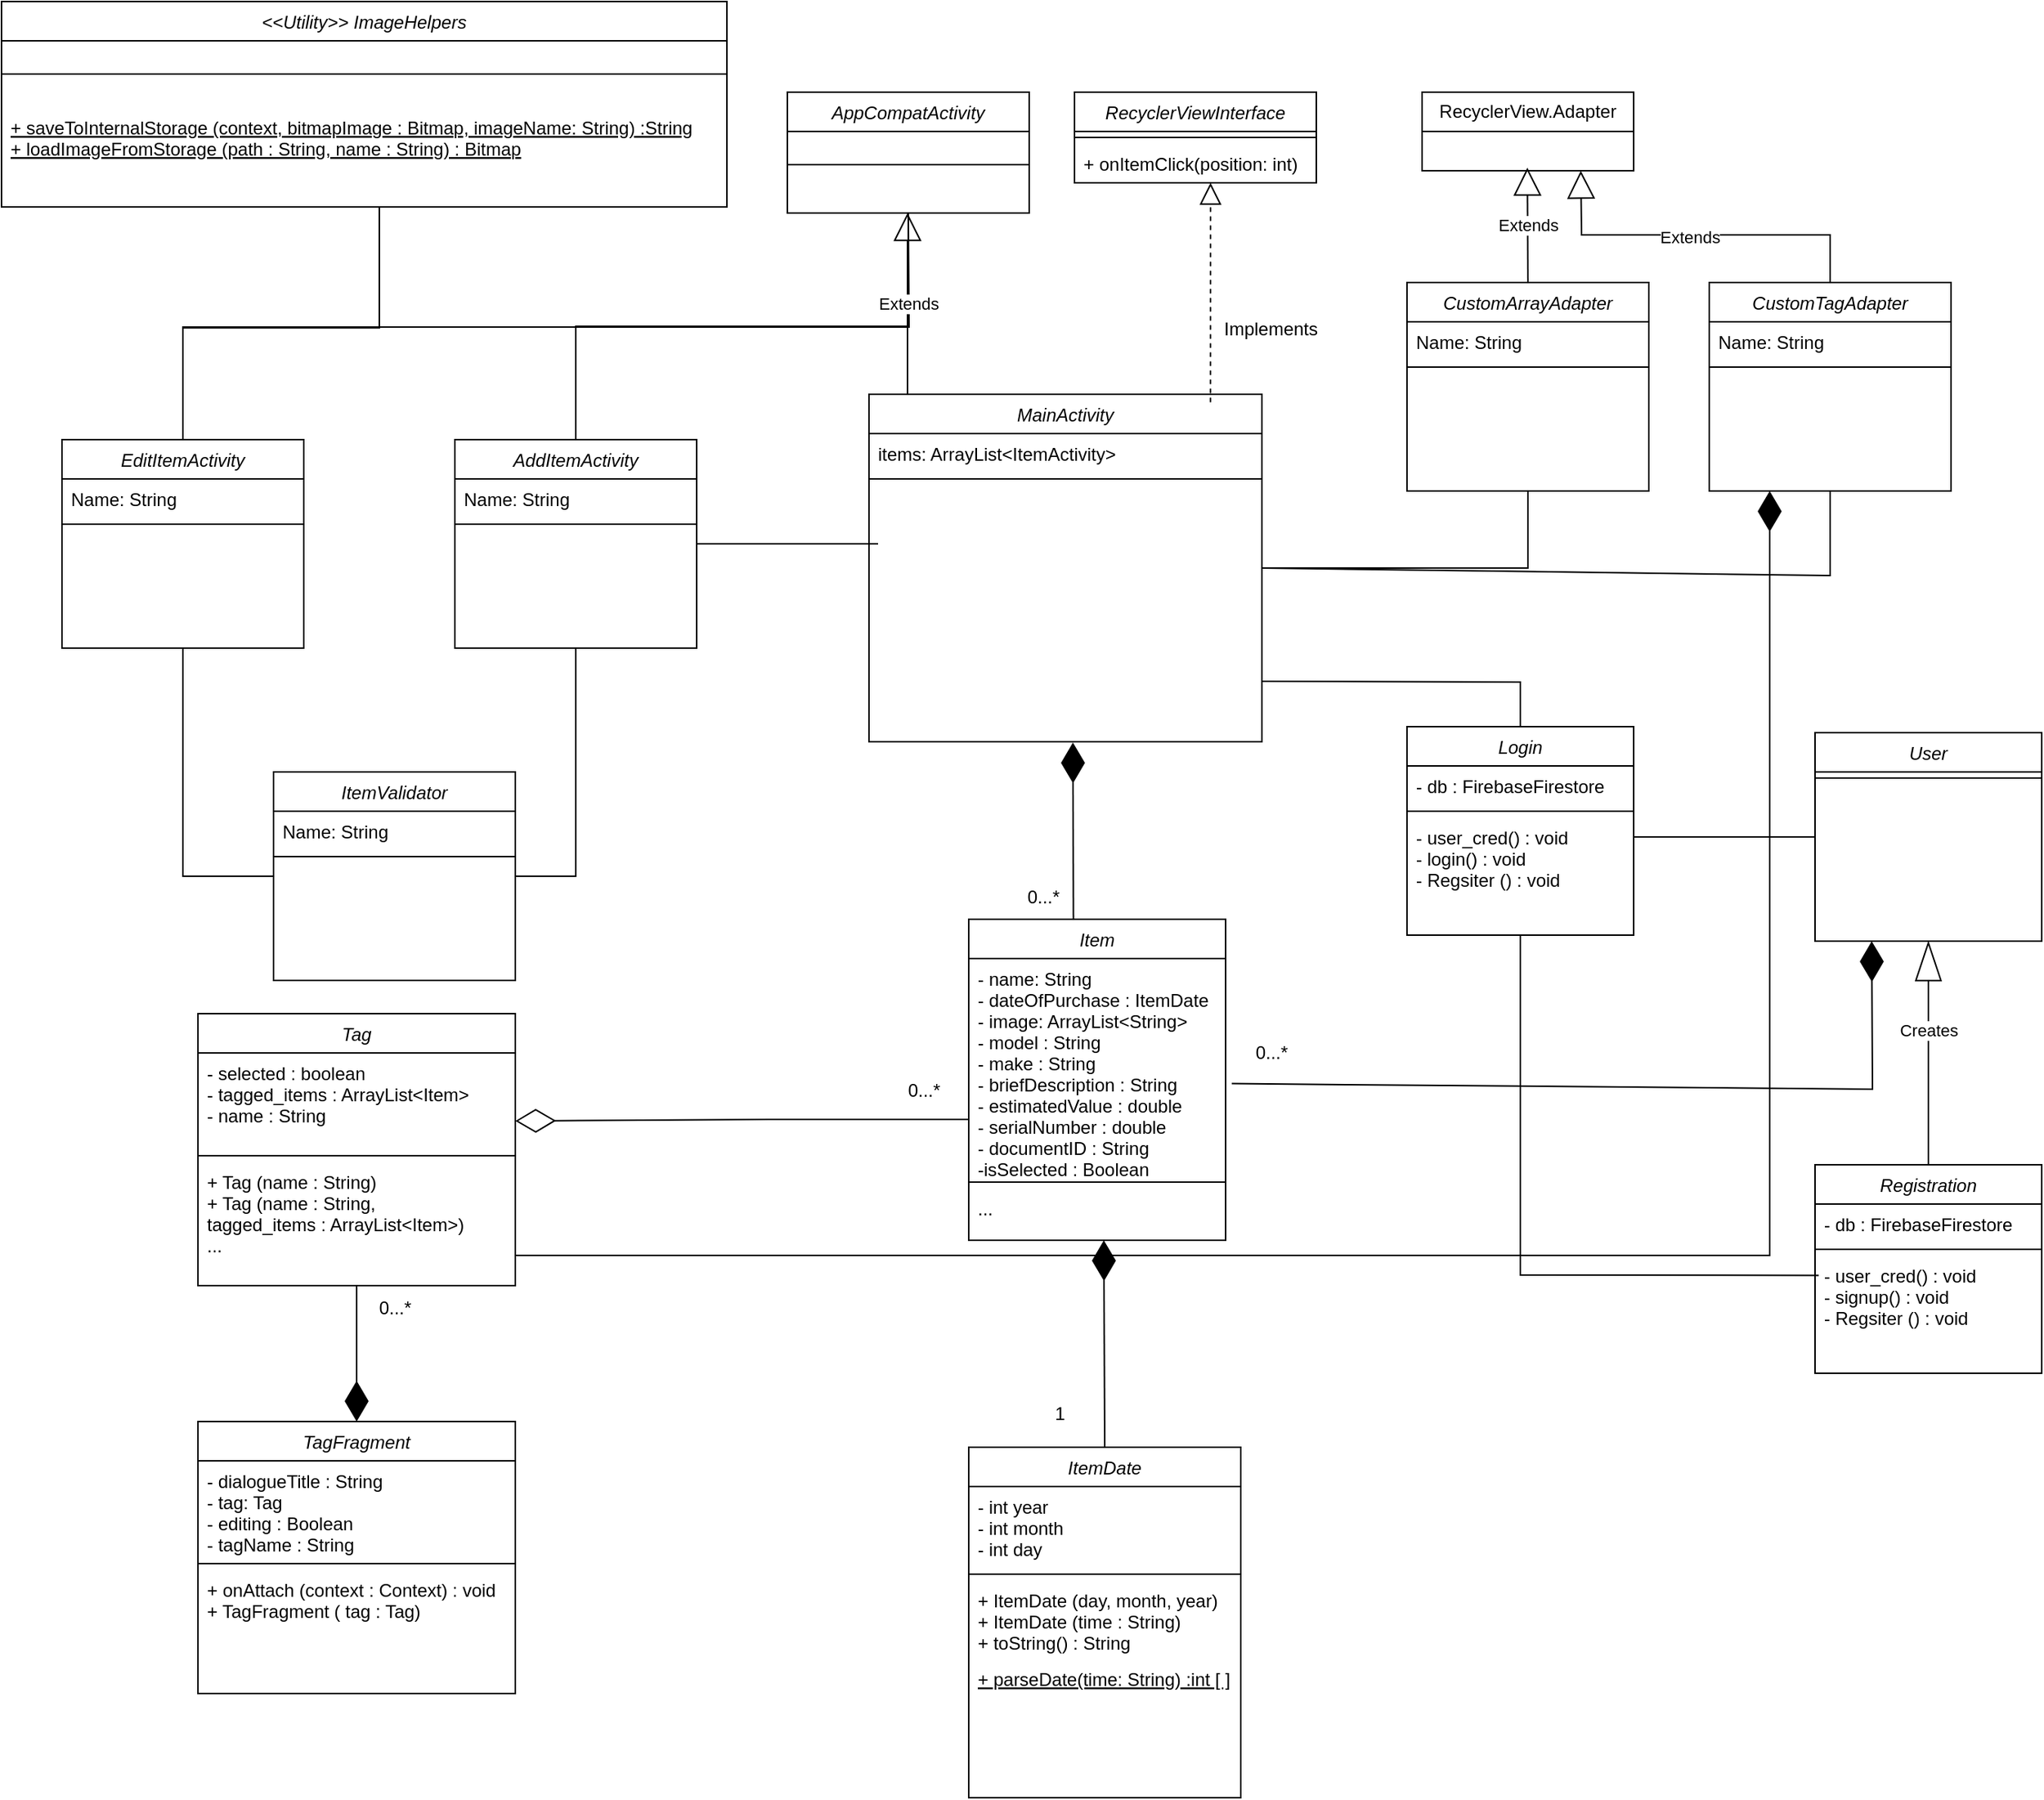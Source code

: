 <mxfile version="22.1.0" type="device">
  <diagram name="Page-1" id="D5rEtksEsVen9o-fTNwx">
    <mxGraphModel dx="1593" dy="2080" grid="1" gridSize="10" guides="1" tooltips="1" connect="1" arrows="1" fold="1" page="1" pageScale="1" pageWidth="827" pageHeight="1169" math="0" shadow="0">
      <root>
        <mxCell id="0" />
        <mxCell id="1" parent="0" />
        <mxCell id="bgdwnDgGQGbEjfy21P_r-1" style="edgeStyle=orthogonalEdgeStyle;rounded=0;orthogonalLoop=1;jettySize=auto;html=1;exitX=0.5;exitY=0;exitDx=0;exitDy=0;entryX=0.5;entryY=1;entryDx=0;entryDy=0;endArrow=none;endFill=0;" edge="1" parent="1" source="bgdwnDgGQGbEjfy21P_r-20" target="bgdwnDgGQGbEjfy21P_r-6">
          <mxGeometry relative="1" as="geometry" />
        </mxCell>
        <mxCell id="bgdwnDgGQGbEjfy21P_r-2" style="edgeStyle=orthogonalEdgeStyle;rounded=0;orthogonalLoop=1;jettySize=auto;html=1;exitX=1;exitY=0.5;exitDx=0;exitDy=0;entryX=0.5;entryY=1;entryDx=0;entryDy=0;endArrow=none;endFill=0;" edge="1" parent="1" source="bgdwnDgGQGbEjfy21P_r-3" target="bgdwnDgGQGbEjfy21P_r-33">
          <mxGeometry relative="1" as="geometry" />
        </mxCell>
        <mxCell id="bgdwnDgGQGbEjfy21P_r-3" value="MainActivity" style="swimlane;fontStyle=2;align=center;verticalAlign=top;childLayout=stackLayout;horizontal=1;startSize=26;horizontalStack=0;resizeParent=1;resizeLast=0;collapsible=1;marginBottom=0;rounded=0;shadow=0;strokeWidth=1;" vertex="1" parent="1">
          <mxGeometry x="574" y="240" width="260" height="230" as="geometry">
            <mxRectangle x="230" y="140" width="160" height="26" as="alternateBounds" />
          </mxGeometry>
        </mxCell>
        <mxCell id="bgdwnDgGQGbEjfy21P_r-4" value="items: ArrayList&lt;ItemActivity&gt;" style="text;align=left;verticalAlign=top;spacingLeft=4;spacingRight=4;overflow=hidden;rotatable=0;points=[[0,0.5],[1,0.5]];portConstraint=eastwest;" vertex="1" parent="bgdwnDgGQGbEjfy21P_r-3">
          <mxGeometry y="26" width="260" height="26" as="geometry" />
        </mxCell>
        <mxCell id="bgdwnDgGQGbEjfy21P_r-5" value="" style="line;html=1;strokeWidth=1;align=left;verticalAlign=middle;spacingTop=-1;spacingLeft=3;spacingRight=3;rotatable=0;labelPosition=right;points=[];portConstraint=eastwest;" vertex="1" parent="bgdwnDgGQGbEjfy21P_r-3">
          <mxGeometry y="52" width="260" height="8" as="geometry" />
        </mxCell>
        <mxCell id="bgdwnDgGQGbEjfy21P_r-6" value="AppCompatActivity" style="swimlane;fontStyle=2;align=center;verticalAlign=top;childLayout=stackLayout;horizontal=1;startSize=26;horizontalStack=0;resizeParent=1;resizeLast=0;collapsible=1;marginBottom=0;rounded=0;shadow=0;strokeWidth=1;" vertex="1" parent="1">
          <mxGeometry x="520" y="40" width="160" height="80" as="geometry">
            <mxRectangle x="230" y="140" width="160" height="26" as="alternateBounds" />
          </mxGeometry>
        </mxCell>
        <mxCell id="bgdwnDgGQGbEjfy21P_r-7" value="" style="line;html=1;strokeWidth=1;align=left;verticalAlign=middle;spacingTop=-1;spacingLeft=3;spacingRight=3;rotatable=0;labelPosition=right;points=[];portConstraint=eastwest;" vertex="1" parent="bgdwnDgGQGbEjfy21P_r-6">
          <mxGeometry y="26" width="160" height="44" as="geometry" />
        </mxCell>
        <mxCell id="bgdwnDgGQGbEjfy21P_r-8" value="Item" style="swimlane;fontStyle=2;align=center;verticalAlign=top;childLayout=stackLayout;horizontal=1;startSize=26;horizontalStack=0;resizeParent=1;resizeLast=0;collapsible=1;marginBottom=0;rounded=0;shadow=0;strokeWidth=1;" vertex="1" parent="1">
          <mxGeometry x="640" y="587.5" width="170" height="212.5" as="geometry">
            <mxRectangle x="230" y="140" width="160" height="26" as="alternateBounds" />
          </mxGeometry>
        </mxCell>
        <mxCell id="bgdwnDgGQGbEjfy21P_r-9" value="- name: String&#xa;- dateOfPurchase : ItemDate&#xa;- image: ArrayList&lt;String&gt;&#xa;- model : String&#xa;- make : String&#xa;- briefDescription : String&#xa;- estimatedValue : double&#xa;- serialNumber : double&#xa;- documentID : String&#xa;-isSelected : Boolean&#xa;&#xa;&#xa;" style="text;align=left;verticalAlign=top;spacingLeft=4;spacingRight=4;overflow=hidden;rotatable=0;points=[[0,0.5],[1,0.5]];portConstraint=eastwest;" vertex="1" parent="bgdwnDgGQGbEjfy21P_r-8">
          <mxGeometry y="26" width="170" height="144" as="geometry" />
        </mxCell>
        <mxCell id="bgdwnDgGQGbEjfy21P_r-10" value="" style="line;html=1;strokeWidth=1;align=left;verticalAlign=middle;spacingTop=-1;spacingLeft=3;spacingRight=3;rotatable=0;labelPosition=right;points=[];portConstraint=eastwest;" vertex="1" parent="bgdwnDgGQGbEjfy21P_r-8">
          <mxGeometry y="170" width="170" height="8" as="geometry" />
        </mxCell>
        <mxCell id="bgdwnDgGQGbEjfy21P_r-86" value="..." style="text;align=left;verticalAlign=top;spacingLeft=4;spacingRight=4;overflow=hidden;rotatable=0;points=[[0,0.5],[1,0.5]];portConstraint=eastwest;" vertex="1" parent="bgdwnDgGQGbEjfy21P_r-8">
          <mxGeometry y="178" width="170" height="32" as="geometry" />
        </mxCell>
        <mxCell id="bgdwnDgGQGbEjfy21P_r-11" value="" style="endArrow=block;dashed=1;endFill=0;endSize=12;html=1;rounded=0;exitX=0.869;exitY=0.023;exitDx=0;exitDy=0;exitPerimeter=0;entryX=0.557;entryY=1.324;entryDx=0;entryDy=0;entryPerimeter=0;" edge="1" parent="1" source="bgdwnDgGQGbEjfy21P_r-3">
          <mxGeometry width="160" relative="1" as="geometry">
            <mxPoint x="800.56" y="230.89" as="sourcePoint" />
            <mxPoint x="800.0" y="100.004" as="targetPoint" />
          </mxGeometry>
        </mxCell>
        <mxCell id="bgdwnDgGQGbEjfy21P_r-12" value="0...*" style="text;html=1;align=center;verticalAlign=middle;resizable=0;points=[];autosize=1;strokeColor=none;fillColor=none;" vertex="1" parent="1">
          <mxGeometry x="669.28" y="557.5" width="40" height="30" as="geometry" />
        </mxCell>
        <mxCell id="bgdwnDgGQGbEjfy21P_r-13" value="" style="endArrow=diamondThin;endFill=1;endSize=24;html=1;rounded=0;exitX=0.5;exitY=0;exitDx=0;exitDy=0;" edge="1" parent="1">
          <mxGeometry width="160" relative="1" as="geometry">
            <mxPoint x="709.28" y="587.5" as="sourcePoint" />
            <mxPoint x="708.95" y="470.5" as="targetPoint" />
          </mxGeometry>
        </mxCell>
        <mxCell id="bgdwnDgGQGbEjfy21P_r-14" value="Implements" style="text;html=1;strokeColor=none;fillColor=none;align=center;verticalAlign=middle;whiteSpace=wrap;rounded=0;" vertex="1" parent="1">
          <mxGeometry x="810" y="182" width="60" height="30" as="geometry" />
        </mxCell>
        <mxCell id="bgdwnDgGQGbEjfy21P_r-15" value="&lt;span style=&quot;font-weight: normal;&quot;&gt;&lt;i&gt;RecyclerViewInterface&lt;/i&gt;&lt;/span&gt;" style="swimlane;fontStyle=1;align=center;verticalAlign=top;childLayout=stackLayout;horizontal=1;startSize=26;horizontalStack=0;resizeParent=1;resizeParentMax=0;resizeLast=0;collapsible=1;marginBottom=0;whiteSpace=wrap;html=1;" vertex="1" parent="1">
          <mxGeometry x="710" y="40" width="160" height="60" as="geometry" />
        </mxCell>
        <mxCell id="bgdwnDgGQGbEjfy21P_r-16" value="" style="line;strokeWidth=1;fillColor=none;align=left;verticalAlign=middle;spacingTop=-1;spacingLeft=3;spacingRight=3;rotatable=0;labelPosition=right;points=[];portConstraint=eastwest;strokeColor=inherit;" vertex="1" parent="bgdwnDgGQGbEjfy21P_r-15">
          <mxGeometry y="26" width="160" height="8" as="geometry" />
        </mxCell>
        <mxCell id="bgdwnDgGQGbEjfy21P_r-17" value="+&amp;nbsp;onItemClick(position: int)" style="text;strokeColor=none;fillColor=none;align=left;verticalAlign=top;spacingLeft=4;spacingRight=4;overflow=hidden;rotatable=0;points=[[0,0.5],[1,0.5]];portConstraint=eastwest;whiteSpace=wrap;html=1;" vertex="1" parent="bgdwnDgGQGbEjfy21P_r-15">
          <mxGeometry y="34" width="160" height="26" as="geometry" />
        </mxCell>
        <mxCell id="bgdwnDgGQGbEjfy21P_r-18" style="edgeStyle=orthogonalEdgeStyle;rounded=0;orthogonalLoop=1;jettySize=auto;html=1;exitX=1;exitY=0.5;exitDx=0;exitDy=0;endArrow=none;endFill=0;" edge="1" parent="1" source="bgdwnDgGQGbEjfy21P_r-20">
          <mxGeometry relative="1" as="geometry">
            <mxPoint x="580" y="339" as="targetPoint" />
          </mxGeometry>
        </mxCell>
        <mxCell id="bgdwnDgGQGbEjfy21P_r-19" style="edgeStyle=orthogonalEdgeStyle;rounded=0;orthogonalLoop=1;jettySize=auto;html=1;exitX=0.5;exitY=1;exitDx=0;exitDy=0;entryX=1;entryY=0.5;entryDx=0;entryDy=0;endArrow=none;endFill=0;" edge="1" parent="1" source="bgdwnDgGQGbEjfy21P_r-20" target="bgdwnDgGQGbEjfy21P_r-23">
          <mxGeometry relative="1" as="geometry" />
        </mxCell>
        <mxCell id="bgdwnDgGQGbEjfy21P_r-20" value="AddItemActivity" style="swimlane;fontStyle=2;align=center;verticalAlign=top;childLayout=stackLayout;horizontal=1;startSize=26;horizontalStack=0;resizeParent=1;resizeLast=0;collapsible=1;marginBottom=0;rounded=0;shadow=0;strokeWidth=1;" vertex="1" parent="1">
          <mxGeometry x="300" y="270" width="160" height="138" as="geometry">
            <mxRectangle x="230" y="140" width="160" height="26" as="alternateBounds" />
          </mxGeometry>
        </mxCell>
        <mxCell id="bgdwnDgGQGbEjfy21P_r-21" value="Name: String" style="text;align=left;verticalAlign=top;spacingLeft=4;spacingRight=4;overflow=hidden;rotatable=0;points=[[0,0.5],[1,0.5]];portConstraint=eastwest;" vertex="1" parent="bgdwnDgGQGbEjfy21P_r-20">
          <mxGeometry y="26" width="160" height="26" as="geometry" />
        </mxCell>
        <mxCell id="bgdwnDgGQGbEjfy21P_r-22" value="" style="line;html=1;strokeWidth=1;align=left;verticalAlign=middle;spacingTop=-1;spacingLeft=3;spacingRight=3;rotatable=0;labelPosition=right;points=[];portConstraint=eastwest;" vertex="1" parent="bgdwnDgGQGbEjfy21P_r-20">
          <mxGeometry y="52" width="160" height="8" as="geometry" />
        </mxCell>
        <mxCell id="bgdwnDgGQGbEjfy21P_r-23" value="ItemValidator" style="swimlane;fontStyle=2;align=center;verticalAlign=top;childLayout=stackLayout;horizontal=1;startSize=26;horizontalStack=0;resizeParent=1;resizeLast=0;collapsible=1;marginBottom=0;rounded=0;shadow=0;strokeWidth=1;" vertex="1" parent="1">
          <mxGeometry x="180" y="490" width="160" height="138" as="geometry">
            <mxRectangle x="230" y="140" width="160" height="26" as="alternateBounds" />
          </mxGeometry>
        </mxCell>
        <mxCell id="bgdwnDgGQGbEjfy21P_r-24" value="Name: String" style="text;align=left;verticalAlign=top;spacingLeft=4;spacingRight=4;overflow=hidden;rotatable=0;points=[[0,0.5],[1,0.5]];portConstraint=eastwest;" vertex="1" parent="bgdwnDgGQGbEjfy21P_r-23">
          <mxGeometry y="26" width="160" height="26" as="geometry" />
        </mxCell>
        <mxCell id="bgdwnDgGQGbEjfy21P_r-25" value="" style="line;html=1;strokeWidth=1;align=left;verticalAlign=middle;spacingTop=-1;spacingLeft=3;spacingRight=3;rotatable=0;labelPosition=right;points=[];portConstraint=eastwest;" vertex="1" parent="bgdwnDgGQGbEjfy21P_r-23">
          <mxGeometry y="52" width="160" height="8" as="geometry" />
        </mxCell>
        <mxCell id="bgdwnDgGQGbEjfy21P_r-26" style="edgeStyle=orthogonalEdgeStyle;rounded=0;orthogonalLoop=1;jettySize=auto;html=1;exitX=0.5;exitY=1;exitDx=0;exitDy=0;entryX=0;entryY=0.5;entryDx=0;entryDy=0;endArrow=none;endFill=0;" edge="1" parent="1" source="bgdwnDgGQGbEjfy21P_r-28" target="bgdwnDgGQGbEjfy21P_r-23">
          <mxGeometry relative="1" as="geometry" />
        </mxCell>
        <mxCell id="bgdwnDgGQGbEjfy21P_r-27" style="edgeStyle=orthogonalEdgeStyle;rounded=0;orthogonalLoop=1;jettySize=auto;html=1;exitX=0.5;exitY=0;exitDx=0;exitDy=0;endArrow=none;endFill=0;" edge="1" parent="1" source="bgdwnDgGQGbEjfy21P_r-28">
          <mxGeometry relative="1" as="geometry">
            <mxPoint x="600" y="120" as="targetPoint" />
          </mxGeometry>
        </mxCell>
        <mxCell id="bgdwnDgGQGbEjfy21P_r-28" value="EditItemActivity" style="swimlane;fontStyle=2;align=center;verticalAlign=top;childLayout=stackLayout;horizontal=1;startSize=26;horizontalStack=0;resizeParent=1;resizeLast=0;collapsible=1;marginBottom=0;rounded=0;shadow=0;strokeWidth=1;" vertex="1" parent="1">
          <mxGeometry x="40" y="270" width="160" height="138" as="geometry">
            <mxRectangle x="230" y="140" width="160" height="26" as="alternateBounds" />
          </mxGeometry>
        </mxCell>
        <mxCell id="bgdwnDgGQGbEjfy21P_r-29" value="Name: String" style="text;align=left;verticalAlign=top;spacingLeft=4;spacingRight=4;overflow=hidden;rotatable=0;points=[[0,0.5],[1,0.5]];portConstraint=eastwest;" vertex="1" parent="bgdwnDgGQGbEjfy21P_r-28">
          <mxGeometry y="26" width="160" height="26" as="geometry" />
        </mxCell>
        <mxCell id="bgdwnDgGQGbEjfy21P_r-30" value="" style="line;html=1;strokeWidth=1;align=left;verticalAlign=middle;spacingTop=-1;spacingLeft=3;spacingRight=3;rotatable=0;labelPosition=right;points=[];portConstraint=eastwest;" vertex="1" parent="bgdwnDgGQGbEjfy21P_r-28">
          <mxGeometry y="52" width="160" height="8" as="geometry" />
        </mxCell>
        <mxCell id="bgdwnDgGQGbEjfy21P_r-31" value="RecyclerView.Adapter" style="swimlane;fontStyle=0;childLayout=stackLayout;horizontal=1;startSize=26;fillColor=none;horizontalStack=0;resizeParent=1;resizeParentMax=0;resizeLast=0;collapsible=1;marginBottom=0;whiteSpace=wrap;html=1;" vertex="1" parent="1">
          <mxGeometry x="940" y="40" width="140" height="52" as="geometry" />
        </mxCell>
        <mxCell id="bgdwnDgGQGbEjfy21P_r-32" value="Extends" style="endArrow=block;endSize=16;endFill=0;html=1;rounded=0;exitX=0.5;exitY=0;exitDx=0;exitDy=0;" edge="1" parent="1" source="bgdwnDgGQGbEjfy21P_r-33">
          <mxGeometry width="160" relative="1" as="geometry">
            <mxPoint x="1009.62" y="160" as="sourcePoint" />
            <mxPoint x="1009.62" y="90" as="targetPoint" />
          </mxGeometry>
        </mxCell>
        <mxCell id="bgdwnDgGQGbEjfy21P_r-33" value="CustomArrayAdapter" style="swimlane;fontStyle=2;align=center;verticalAlign=top;childLayout=stackLayout;horizontal=1;startSize=26;horizontalStack=0;resizeParent=1;resizeLast=0;collapsible=1;marginBottom=0;rounded=0;shadow=0;strokeWidth=1;" vertex="1" parent="1">
          <mxGeometry x="930" y="166" width="160" height="138" as="geometry">
            <mxRectangle x="230" y="140" width="160" height="26" as="alternateBounds" />
          </mxGeometry>
        </mxCell>
        <mxCell id="bgdwnDgGQGbEjfy21P_r-34" value="Name: String" style="text;align=left;verticalAlign=top;spacingLeft=4;spacingRight=4;overflow=hidden;rotatable=0;points=[[0,0.5],[1,0.5]];portConstraint=eastwest;" vertex="1" parent="bgdwnDgGQGbEjfy21P_r-33">
          <mxGeometry y="26" width="160" height="26" as="geometry" />
        </mxCell>
        <mxCell id="bgdwnDgGQGbEjfy21P_r-35" value="" style="line;html=1;strokeWidth=1;align=left;verticalAlign=middle;spacingTop=-1;spacingLeft=3;spacingRight=3;rotatable=0;labelPosition=right;points=[];portConstraint=eastwest;" vertex="1" parent="bgdwnDgGQGbEjfy21P_r-33">
          <mxGeometry y="52" width="160" height="8" as="geometry" />
        </mxCell>
        <mxCell id="bgdwnDgGQGbEjfy21P_r-36" value="Extends" style="endArrow=block;endSize=16;endFill=0;html=1;rounded=0;" edge="1" parent="1">
          <mxGeometry width="160" relative="1" as="geometry">
            <mxPoint x="599.5" y="240" as="sourcePoint" />
            <mxPoint x="599.5" y="120" as="targetPoint" />
          </mxGeometry>
        </mxCell>
        <mxCell id="bgdwnDgGQGbEjfy21P_r-37" value="ItemDate" style="swimlane;fontStyle=2;align=center;verticalAlign=top;childLayout=stackLayout;horizontal=1;startSize=26;horizontalStack=0;resizeParent=1;resizeLast=0;collapsible=1;marginBottom=0;rounded=0;shadow=0;strokeWidth=1;" vertex="1" parent="1">
          <mxGeometry x="640" y="937" width="180" height="232" as="geometry">
            <mxRectangle x="230" y="140" width="160" height="26" as="alternateBounds" />
          </mxGeometry>
        </mxCell>
        <mxCell id="bgdwnDgGQGbEjfy21P_r-38" value="- int year&#xa;- int month&#xa;- int day&#xa;" style="text;align=left;verticalAlign=top;spacingLeft=4;spacingRight=4;overflow=hidden;rotatable=0;points=[[0,0.5],[1,0.5]];portConstraint=eastwest;" vertex="1" parent="bgdwnDgGQGbEjfy21P_r-37">
          <mxGeometry y="26" width="180" height="54" as="geometry" />
        </mxCell>
        <mxCell id="bgdwnDgGQGbEjfy21P_r-39" value="" style="line;html=1;strokeWidth=1;align=left;verticalAlign=middle;spacingTop=-1;spacingLeft=3;spacingRight=3;rotatable=0;labelPosition=right;points=[];portConstraint=eastwest;" vertex="1" parent="bgdwnDgGQGbEjfy21P_r-37">
          <mxGeometry y="80" width="180" height="8" as="geometry" />
        </mxCell>
        <mxCell id="bgdwnDgGQGbEjfy21P_r-44" value="+ ItemDate (day, month, year)&#xa;+ ItemDate (time : String)&#xa;+ toString() : String&#xa;&#xa;&#xa;" style="text;align=left;verticalAlign=top;spacingLeft=4;spacingRight=4;overflow=hidden;rotatable=0;points=[[0,0.5],[1,0.5]];portConstraint=eastwest;" vertex="1" parent="bgdwnDgGQGbEjfy21P_r-37">
          <mxGeometry y="88" width="180" height="52" as="geometry" />
        </mxCell>
        <mxCell id="bgdwnDgGQGbEjfy21P_r-45" value="+ parseDate(time: String) :int [ ]&#xa;&#xa;" style="text;align=left;verticalAlign=top;spacingLeft=4;spacingRight=4;overflow=hidden;rotatable=0;points=[[0,0.5],[1,0.5]];portConstraint=eastwest;fontStyle=4" vertex="1" parent="bgdwnDgGQGbEjfy21P_r-37">
          <mxGeometry y="140" width="180" height="72" as="geometry" />
        </mxCell>
        <mxCell id="bgdwnDgGQGbEjfy21P_r-46" value="" style="endArrow=diamondThin;endFill=1;endSize=24;html=1;rounded=0;exitX=0.5;exitY=0;exitDx=0;exitDy=0;" edge="1" parent="1" source="bgdwnDgGQGbEjfy21P_r-37">
          <mxGeometry width="160" relative="1" as="geometry">
            <mxPoint x="729.74" y="917" as="sourcePoint" />
            <mxPoint x="729.41" y="800" as="targetPoint" />
          </mxGeometry>
        </mxCell>
        <mxCell id="bgdwnDgGQGbEjfy21P_r-47" value="1" style="text;html=1;align=center;verticalAlign=middle;resizable=0;points=[];autosize=1;strokeColor=none;fillColor=none;" vertex="1" parent="1">
          <mxGeometry x="685" y="900" width="30" height="30" as="geometry" />
        </mxCell>
        <mxCell id="bgdwnDgGQGbEjfy21P_r-48" value="Login" style="swimlane;fontStyle=2;align=center;verticalAlign=top;childLayout=stackLayout;horizontal=1;startSize=26;horizontalStack=0;resizeParent=1;resizeLast=0;collapsible=1;marginBottom=0;rounded=0;shadow=0;strokeWidth=1;" vertex="1" parent="1">
          <mxGeometry x="930" y="460" width="150" height="138" as="geometry">
            <mxRectangle x="230" y="140" width="160" height="26" as="alternateBounds" />
          </mxGeometry>
        </mxCell>
        <mxCell id="bgdwnDgGQGbEjfy21P_r-49" value="- db : FirebaseFirestore" style="text;align=left;verticalAlign=top;spacingLeft=4;spacingRight=4;overflow=hidden;rotatable=0;points=[[0,0.5],[1,0.5]];portConstraint=eastwest;" vertex="1" parent="bgdwnDgGQGbEjfy21P_r-48">
          <mxGeometry y="26" width="150" height="26" as="geometry" />
        </mxCell>
        <mxCell id="bgdwnDgGQGbEjfy21P_r-50" value="" style="line;html=1;strokeWidth=1;align=left;verticalAlign=middle;spacingTop=-1;spacingLeft=3;spacingRight=3;rotatable=0;labelPosition=right;points=[];portConstraint=eastwest;" vertex="1" parent="bgdwnDgGQGbEjfy21P_r-48">
          <mxGeometry y="52" width="150" height="8" as="geometry" />
        </mxCell>
        <mxCell id="bgdwnDgGQGbEjfy21P_r-52" value="- user_cred() : void&#xa;- login() : void&#xa;- Regsiter () : void&#xa;" style="text;align=left;verticalAlign=top;spacingLeft=4;spacingRight=4;overflow=hidden;rotatable=0;points=[[0,0.5],[1,0.5]];portConstraint=eastwest;" vertex="1" parent="bgdwnDgGQGbEjfy21P_r-48">
          <mxGeometry y="60" width="150" height="60" as="geometry" />
        </mxCell>
        <mxCell id="bgdwnDgGQGbEjfy21P_r-51" style="edgeStyle=orthogonalEdgeStyle;rounded=0;orthogonalLoop=1;jettySize=auto;html=1;exitX=1;exitY=0.5;exitDx=0;exitDy=0;endArrow=none;endFill=0;entryX=0.5;entryY=0;entryDx=0;entryDy=0;" edge="1" parent="1" target="bgdwnDgGQGbEjfy21P_r-48">
          <mxGeometry relative="1" as="geometry">
            <mxPoint x="890" y="490" as="targetPoint" />
            <mxPoint x="834" y="430" as="sourcePoint" />
          </mxGeometry>
        </mxCell>
        <mxCell id="bgdwnDgGQGbEjfy21P_r-53" value="Registration" style="swimlane;fontStyle=2;align=center;verticalAlign=top;childLayout=stackLayout;horizontal=1;startSize=26;horizontalStack=0;resizeParent=1;resizeLast=0;collapsible=1;marginBottom=0;rounded=0;shadow=0;strokeWidth=1;" vertex="1" parent="1">
          <mxGeometry x="1200" y="750" width="150" height="138" as="geometry">
            <mxRectangle x="230" y="140" width="160" height="26" as="alternateBounds" />
          </mxGeometry>
        </mxCell>
        <mxCell id="bgdwnDgGQGbEjfy21P_r-54" value="- db : FirebaseFirestore" style="text;align=left;verticalAlign=top;spacingLeft=4;spacingRight=4;overflow=hidden;rotatable=0;points=[[0,0.5],[1,0.5]];portConstraint=eastwest;" vertex="1" parent="bgdwnDgGQGbEjfy21P_r-53">
          <mxGeometry y="26" width="150" height="26" as="geometry" />
        </mxCell>
        <mxCell id="bgdwnDgGQGbEjfy21P_r-55" value="" style="line;html=1;strokeWidth=1;align=left;verticalAlign=middle;spacingTop=-1;spacingLeft=3;spacingRight=3;rotatable=0;labelPosition=right;points=[];portConstraint=eastwest;" vertex="1" parent="bgdwnDgGQGbEjfy21P_r-53">
          <mxGeometry y="52" width="150" height="8" as="geometry" />
        </mxCell>
        <mxCell id="bgdwnDgGQGbEjfy21P_r-56" value="- user_cred() : void&#xa;- signup() : void&#xa;- Regsiter () : void&#xa;" style="text;align=left;verticalAlign=top;spacingLeft=4;spacingRight=4;overflow=hidden;rotatable=0;points=[[0,0.5],[1,0.5]];portConstraint=eastwest;" vertex="1" parent="bgdwnDgGQGbEjfy21P_r-53">
          <mxGeometry y="60" width="150" height="60" as="geometry" />
        </mxCell>
        <mxCell id="bgdwnDgGQGbEjfy21P_r-57" value="" style="endArrow=none;html=1;rounded=0;exitX=0.016;exitY=0.221;exitDx=0;exitDy=0;entryX=0.5;entryY=1;entryDx=0;entryDy=0;startArrow=none;startFill=0;exitPerimeter=0;" edge="1" parent="1" source="bgdwnDgGQGbEjfy21P_r-56" target="bgdwnDgGQGbEjfy21P_r-48">
          <mxGeometry width="50" height="50" relative="1" as="geometry">
            <mxPoint x="930" y="550" as="sourcePoint" />
            <mxPoint x="980" y="500" as="targetPoint" />
            <Array as="points">
              <mxPoint x="1005" y="823" />
            </Array>
          </mxGeometry>
        </mxCell>
        <mxCell id="bgdwnDgGQGbEjfy21P_r-58" value="User" style="swimlane;fontStyle=2;align=center;verticalAlign=top;childLayout=stackLayout;horizontal=1;startSize=26;horizontalStack=0;resizeParent=1;resizeLast=0;collapsible=1;marginBottom=0;rounded=0;shadow=0;strokeWidth=1;" vertex="1" parent="1">
          <mxGeometry x="1200" y="464" width="150" height="138" as="geometry">
            <mxRectangle x="230" y="140" width="160" height="26" as="alternateBounds" />
          </mxGeometry>
        </mxCell>
        <mxCell id="bgdwnDgGQGbEjfy21P_r-60" value="" style="line;html=1;strokeWidth=1;align=left;verticalAlign=middle;spacingTop=-1;spacingLeft=3;spacingRight=3;rotatable=0;labelPosition=right;points=[];portConstraint=eastwest;" vertex="1" parent="bgdwnDgGQGbEjfy21P_r-58">
          <mxGeometry y="26" width="150" height="8" as="geometry" />
        </mxCell>
        <mxCell id="bgdwnDgGQGbEjfy21P_r-64" value="" style="endArrow=none;html=1;rounded=0;entryX=0;entryY=0.5;entryDx=0;entryDy=0;exitX=1.001;exitY=0.217;exitDx=0;exitDy=0;exitPerimeter=0;startArrow=none;startFill=0;endFill=0;endSize=16;startSize=16;" edge="1" parent="1" source="bgdwnDgGQGbEjfy21P_r-52" target="bgdwnDgGQGbEjfy21P_r-58">
          <mxGeometry width="50" height="50" relative="1" as="geometry">
            <mxPoint x="1070" y="730" as="sourcePoint" />
            <mxPoint x="1199.85" y="506.8" as="targetPoint" />
          </mxGeometry>
        </mxCell>
        <mxCell id="bgdwnDgGQGbEjfy21P_r-65" value="" style="endArrow=none;html=1;rounded=0;entryX=0.5;entryY=0;entryDx=0;entryDy=0;startArrow=blockThin;startFill=0;strokeWidth=1;endSize=8;targetPerimeterSpacing=12;sourcePerimeterSpacing=5;startSize=24;" edge="1" parent="1" target="bgdwnDgGQGbEjfy21P_r-53">
          <mxGeometry width="50" height="50" relative="1" as="geometry">
            <mxPoint x="1275" y="602" as="sourcePoint" />
            <mxPoint x="1015" y="608" as="targetPoint" />
          </mxGeometry>
        </mxCell>
        <mxCell id="bgdwnDgGQGbEjfy21P_r-68" value="Creates" style="edgeLabel;html=1;align=center;verticalAlign=middle;resizable=0;points=[];" vertex="1" connectable="0" parent="bgdwnDgGQGbEjfy21P_r-65">
          <mxGeometry x="-0.644" y="3" relative="1" as="geometry">
            <mxPoint x="-3" y="32" as="offset" />
          </mxGeometry>
        </mxCell>
        <mxCell id="bgdwnDgGQGbEjfy21P_r-72" value="0...*" style="text;html=1;align=center;verticalAlign=middle;resizable=0;points=[];autosize=1;strokeColor=none;fillColor=none;" vertex="1" parent="1">
          <mxGeometry x="820" y="661" width="40" height="30" as="geometry" />
        </mxCell>
        <mxCell id="bgdwnDgGQGbEjfy21P_r-73" value="" style="endArrow=diamondThin;endFill=1;endSize=24;html=1;rounded=0;exitX=1.024;exitY=0.575;exitDx=0;exitDy=0;entryX=0.25;entryY=1;entryDx=0;entryDy=0;exitPerimeter=0;" edge="1" parent="1" source="bgdwnDgGQGbEjfy21P_r-9" target="bgdwnDgGQGbEjfy21P_r-58">
          <mxGeometry width="160" relative="1" as="geometry">
            <mxPoint x="1010.04" y="778" as="sourcePoint" />
            <mxPoint x="1009.71" y="661" as="targetPoint" />
            <Array as="points">
              <mxPoint x="1238" y="700" />
            </Array>
          </mxGeometry>
        </mxCell>
        <mxCell id="bgdwnDgGQGbEjfy21P_r-75" value="Tag" style="swimlane;fontStyle=2;align=center;verticalAlign=top;childLayout=stackLayout;horizontal=1;startSize=26;horizontalStack=0;resizeParent=1;resizeLast=0;collapsible=1;marginBottom=0;rounded=0;shadow=0;strokeWidth=1;" vertex="1" parent="1">
          <mxGeometry x="130" y="650" width="210" height="180" as="geometry">
            <mxRectangle x="230" y="140" width="160" height="26" as="alternateBounds" />
          </mxGeometry>
        </mxCell>
        <mxCell id="bgdwnDgGQGbEjfy21P_r-76" value="- selected : boolean&#xa;- tagged_items : ArrayList&lt;Item&gt;&#xa;- name : String&#xa;" style="text;align=left;verticalAlign=top;spacingLeft=4;spacingRight=4;overflow=hidden;rotatable=0;points=[[0,0.5],[1,0.5]];portConstraint=eastwest;" vertex="1" parent="bgdwnDgGQGbEjfy21P_r-75">
          <mxGeometry y="26" width="210" height="64" as="geometry" />
        </mxCell>
        <mxCell id="bgdwnDgGQGbEjfy21P_r-77" value="" style="line;html=1;strokeWidth=1;align=left;verticalAlign=middle;spacingTop=-1;spacingLeft=3;spacingRight=3;rotatable=0;labelPosition=right;points=[];portConstraint=eastwest;" vertex="1" parent="bgdwnDgGQGbEjfy21P_r-75">
          <mxGeometry y="90" width="210" height="8" as="geometry" />
        </mxCell>
        <mxCell id="bgdwnDgGQGbEjfy21P_r-85" value="+ Tag (name : String)&#xa;+ Tag (name : String, &#xa;tagged_items : ArrayList&lt;Item&gt;)&#xa;...&#xa;" style="text;align=left;verticalAlign=top;spacingLeft=4;spacingRight=4;overflow=hidden;rotatable=0;points=[[0,0.5],[1,0.5]];portConstraint=eastwest;" vertex="1" parent="bgdwnDgGQGbEjfy21P_r-75">
          <mxGeometry y="98" width="210" height="64" as="geometry" />
        </mxCell>
        <mxCell id="bgdwnDgGQGbEjfy21P_r-78" value="" style="endArrow=none;endFill=0;endSize=24;html=1;rounded=0;exitX=1.024;exitY=0.575;exitDx=0;exitDy=0;entryX=0;entryY=0.74;entryDx=0;entryDy=0;exitPerimeter=0;entryPerimeter=0;startArrow=diamondThin;startFill=0;startSize=24;" edge="1" parent="1" target="bgdwnDgGQGbEjfy21P_r-9">
          <mxGeometry width="160" relative="1" as="geometry">
            <mxPoint x="340" y="721" as="sourcePoint" />
            <mxPoint x="754" y="627" as="targetPoint" />
            <Array as="points">
              <mxPoint x="510" y="720" />
            </Array>
          </mxGeometry>
        </mxCell>
        <mxCell id="bgdwnDgGQGbEjfy21P_r-80" value="0...*" style="text;html=1;align=center;verticalAlign=middle;resizable=0;points=[];autosize=1;strokeColor=none;fillColor=none;" vertex="1" parent="1">
          <mxGeometry x="590" y="685.75" width="40" height="30" as="geometry" />
        </mxCell>
        <mxCell id="bgdwnDgGQGbEjfy21P_r-88" value="TagFragment" style="swimlane;fontStyle=2;align=center;verticalAlign=top;childLayout=stackLayout;horizontal=1;startSize=26;horizontalStack=0;resizeParent=1;resizeLast=0;collapsible=1;marginBottom=0;rounded=0;shadow=0;strokeWidth=1;" vertex="1" parent="1">
          <mxGeometry x="130" y="920" width="210" height="180" as="geometry">
            <mxRectangle x="230" y="140" width="160" height="26" as="alternateBounds" />
          </mxGeometry>
        </mxCell>
        <mxCell id="bgdwnDgGQGbEjfy21P_r-89" value="- dialogueTitle : String&#xa;- tag: Tag&#xa;- editing : Boolean&#xa;- tagName : String&#xa;&#xa;" style="text;align=left;verticalAlign=top;spacingLeft=4;spacingRight=4;overflow=hidden;rotatable=0;points=[[0,0.5],[1,0.5]];portConstraint=eastwest;" vertex="1" parent="bgdwnDgGQGbEjfy21P_r-88">
          <mxGeometry y="26" width="210" height="64" as="geometry" />
        </mxCell>
        <mxCell id="bgdwnDgGQGbEjfy21P_r-90" value="" style="line;html=1;strokeWidth=1;align=left;verticalAlign=middle;spacingTop=-1;spacingLeft=3;spacingRight=3;rotatable=0;labelPosition=right;points=[];portConstraint=eastwest;" vertex="1" parent="bgdwnDgGQGbEjfy21P_r-88">
          <mxGeometry y="90" width="210" height="8" as="geometry" />
        </mxCell>
        <mxCell id="bgdwnDgGQGbEjfy21P_r-91" value="+ onAttach (context : Context) : void&#xa;+ TagFragment ( tag : Tag)" style="text;align=left;verticalAlign=top;spacingLeft=4;spacingRight=4;overflow=hidden;rotatable=0;points=[[0,0.5],[1,0.5]];portConstraint=eastwest;" vertex="1" parent="bgdwnDgGQGbEjfy21P_r-88">
          <mxGeometry y="98" width="210" height="64" as="geometry" />
        </mxCell>
        <mxCell id="bgdwnDgGQGbEjfy21P_r-92" value="" style="endArrow=diamondThin;endFill=1;endSize=24;html=1;rounded=0;exitX=0.5;exitY=1;exitDx=0;exitDy=0;entryX=0.5;entryY=0;entryDx=0;entryDy=0;" edge="1" parent="1" source="bgdwnDgGQGbEjfy21P_r-75" target="bgdwnDgGQGbEjfy21P_r-88">
          <mxGeometry width="160" relative="1" as="geometry">
            <mxPoint x="413.33" y="900" as="sourcePoint" />
            <mxPoint x="413.0" y="783" as="targetPoint" />
          </mxGeometry>
        </mxCell>
        <mxCell id="bgdwnDgGQGbEjfy21P_r-93" value="0...*" style="text;html=1;align=center;verticalAlign=middle;resizable=0;points=[];autosize=1;strokeColor=none;fillColor=none;" vertex="1" parent="1">
          <mxGeometry x="240" y="830" width="40" height="30" as="geometry" />
        </mxCell>
        <mxCell id="bgdwnDgGQGbEjfy21P_r-94" value="&lt;&lt;Utility&gt;&gt; ImageHelpers" style="swimlane;fontStyle=2;align=center;verticalAlign=top;childLayout=stackLayout;horizontal=1;startSize=26;horizontalStack=0;resizeParent=1;resizeLast=0;collapsible=1;marginBottom=0;rounded=0;shadow=0;strokeWidth=1;" vertex="1" parent="1">
          <mxGeometry y="-20" width="480" height="136" as="geometry">
            <mxRectangle x="230" y="140" width="160" height="26" as="alternateBounds" />
          </mxGeometry>
        </mxCell>
        <mxCell id="bgdwnDgGQGbEjfy21P_r-95" value="" style="line;html=1;strokeWidth=1;align=left;verticalAlign=middle;spacingTop=-1;spacingLeft=3;spacingRight=3;rotatable=0;labelPosition=right;points=[];portConstraint=eastwest;" vertex="1" parent="bgdwnDgGQGbEjfy21P_r-94">
          <mxGeometry y="26" width="480" height="44" as="geometry" />
        </mxCell>
        <mxCell id="bgdwnDgGQGbEjfy21P_r-97" value="+ saveToInternalStorage (context, bitmapImage : Bitmap, imageName: String) :String&#xa;+ loadImageFromStorage (path : String, name : String) : Bitmap&#xa;" style="text;align=left;verticalAlign=top;spacingLeft=4;spacingRight=4;overflow=hidden;rotatable=0;points=[[0,0.5],[1,0.5]];portConstraint=eastwest;fontStyle=4" vertex="1" parent="bgdwnDgGQGbEjfy21P_r-94">
          <mxGeometry y="70" width="480" height="50" as="geometry" />
        </mxCell>
        <mxCell id="bgdwnDgGQGbEjfy21P_r-96" value="" style="endArrow=none;html=1;rounded=0;entryX=0.5;entryY=1;entryDx=0;entryDy=0;" edge="1" parent="1">
          <mxGeometry width="50" height="50" relative="1" as="geometry">
            <mxPoint x="120" y="196" as="sourcePoint" />
            <mxPoint x="250" y="116" as="targetPoint" />
            <Array as="points">
              <mxPoint x="250" y="196" />
            </Array>
          </mxGeometry>
        </mxCell>
        <mxCell id="bgdwnDgGQGbEjfy21P_r-102" style="edgeStyle=orthogonalEdgeStyle;rounded=0;orthogonalLoop=1;jettySize=auto;html=1;exitX=0.5;exitY=0;exitDx=0;exitDy=0;endSize=16;endArrow=block;endFill=0;" edge="1" parent="1" source="bgdwnDgGQGbEjfy21P_r-98">
          <mxGeometry relative="1" as="geometry">
            <mxPoint x="1045" y="92" as="targetPoint" />
          </mxGeometry>
        </mxCell>
        <mxCell id="bgdwnDgGQGbEjfy21P_r-104" value="Extends" style="edgeLabel;html=1;align=center;verticalAlign=middle;resizable=0;points=[];" vertex="1" connectable="0" parent="bgdwnDgGQGbEjfy21P_r-102">
          <mxGeometry x="0.052" y="1" relative="1" as="geometry">
            <mxPoint x="1" as="offset" />
          </mxGeometry>
        </mxCell>
        <mxCell id="bgdwnDgGQGbEjfy21P_r-98" value="CustomTagAdapter" style="swimlane;fontStyle=2;align=center;verticalAlign=top;childLayout=stackLayout;horizontal=1;startSize=26;horizontalStack=0;resizeParent=1;resizeLast=0;collapsible=1;marginBottom=0;rounded=0;shadow=0;strokeWidth=1;" vertex="1" parent="1">
          <mxGeometry x="1130" y="166" width="160" height="138" as="geometry">
            <mxRectangle x="230" y="140" width="160" height="26" as="alternateBounds" />
          </mxGeometry>
        </mxCell>
        <mxCell id="bgdwnDgGQGbEjfy21P_r-99" value="Name: String" style="text;align=left;verticalAlign=top;spacingLeft=4;spacingRight=4;overflow=hidden;rotatable=0;points=[[0,0.5],[1,0.5]];portConstraint=eastwest;" vertex="1" parent="bgdwnDgGQGbEjfy21P_r-98">
          <mxGeometry y="26" width="160" height="26" as="geometry" />
        </mxCell>
        <mxCell id="bgdwnDgGQGbEjfy21P_r-100" value="" style="line;html=1;strokeWidth=1;align=left;verticalAlign=middle;spacingTop=-1;spacingLeft=3;spacingRight=3;rotatable=0;labelPosition=right;points=[];portConstraint=eastwest;" vertex="1" parent="bgdwnDgGQGbEjfy21P_r-98">
          <mxGeometry y="52" width="160" height="8" as="geometry" />
        </mxCell>
        <mxCell id="bgdwnDgGQGbEjfy21P_r-101" value="" style="endArrow=none;html=1;rounded=0;exitX=1;exitY=0.5;exitDx=0;exitDy=0;entryX=0.5;entryY=1;entryDx=0;entryDy=0;" edge="1" parent="1">
          <mxGeometry width="50" height="50" relative="1" as="geometry">
            <mxPoint x="834" y="355" as="sourcePoint" />
            <mxPoint x="1210" y="304" as="targetPoint" />
            <Array as="points">
              <mxPoint x="1210" y="360" />
            </Array>
          </mxGeometry>
        </mxCell>
        <mxCell id="bgdwnDgGQGbEjfy21P_r-105" value="" style="endArrow=diamondThin;endFill=1;endSize=24;html=1;rounded=0;exitX=0.5;exitY=1;exitDx=0;exitDy=0;entryX=0.25;entryY=1;entryDx=0;entryDy=0;" edge="1" parent="1" target="bgdwnDgGQGbEjfy21P_r-98">
          <mxGeometry width="160" relative="1" as="geometry">
            <mxPoint x="340" y="810" as="sourcePoint" />
            <mxPoint x="1170" y="810" as="targetPoint" />
            <Array as="points">
              <mxPoint x="1170" y="810" />
            </Array>
          </mxGeometry>
        </mxCell>
      </root>
    </mxGraphModel>
  </diagram>
</mxfile>
